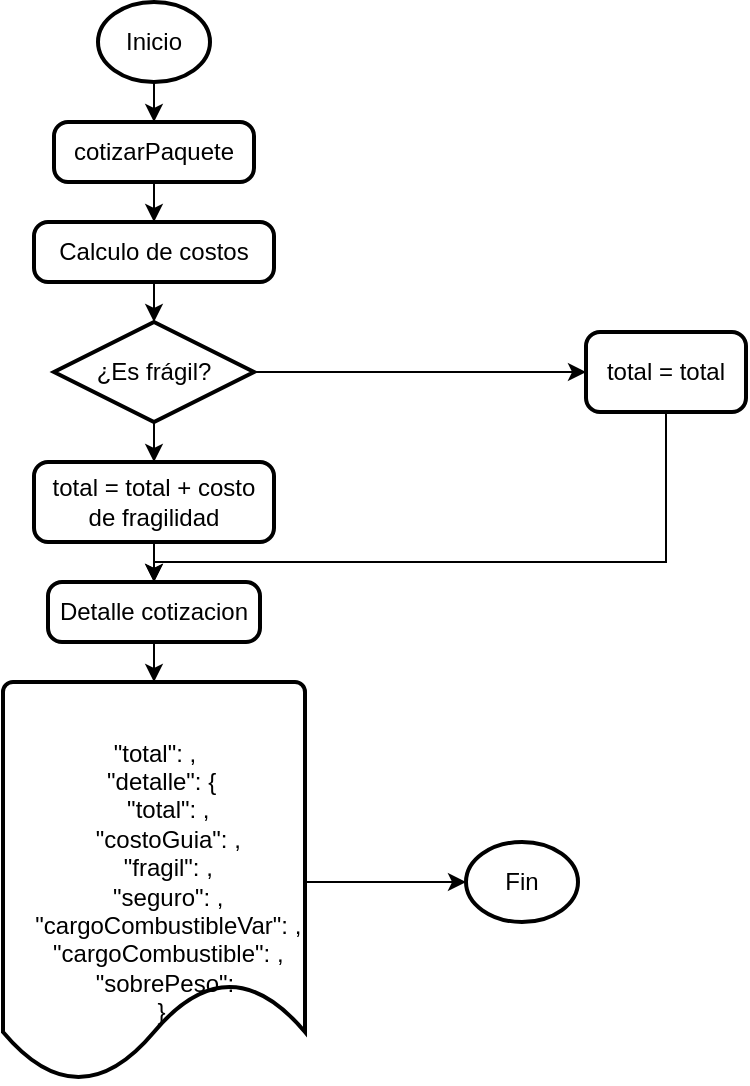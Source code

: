 <mxfile version="24.0.1" type="github">
  <diagram id="C5RBs43oDa-KdzZeNtuy" name="Page-1">
    <mxGraphModel dx="954" dy="600" grid="1" gridSize="10" guides="1" tooltips="1" connect="1" arrows="1" fold="1" page="1" pageScale="1" pageWidth="827" pageHeight="1169" math="0" shadow="0">
      <root>
        <mxCell id="WIyWlLk6GJQsqaUBKTNV-0" />
        <mxCell id="WIyWlLk6GJQsqaUBKTNV-1" parent="WIyWlLk6GJQsqaUBKTNV-0" />
        <mxCell id="q8oK_Sy_ORf_mRLsfRXt-8" style="edgeStyle=orthogonalEdgeStyle;rounded=0;orthogonalLoop=1;jettySize=auto;html=1;exitX=0.5;exitY=1;exitDx=0;exitDy=0;exitPerimeter=0;entryX=0.5;entryY=0;entryDx=0;entryDy=0;" edge="1" parent="WIyWlLk6GJQsqaUBKTNV-1" source="q8oK_Sy_ORf_mRLsfRXt-0" target="q8oK_Sy_ORf_mRLsfRXt-2">
          <mxGeometry relative="1" as="geometry" />
        </mxCell>
        <mxCell id="q8oK_Sy_ORf_mRLsfRXt-0" value="Inicio" style="strokeWidth=2;html=1;shape=mxgraph.flowchart.start_1;whiteSpace=wrap;" vertex="1" parent="WIyWlLk6GJQsqaUBKTNV-1">
          <mxGeometry x="386" y="10" width="56" height="40" as="geometry" />
        </mxCell>
        <mxCell id="q8oK_Sy_ORf_mRLsfRXt-1" value="Fin" style="strokeWidth=2;html=1;shape=mxgraph.flowchart.start_1;whiteSpace=wrap;" vertex="1" parent="WIyWlLk6GJQsqaUBKTNV-1">
          <mxGeometry x="570" y="430" width="56" height="40" as="geometry" />
        </mxCell>
        <mxCell id="q8oK_Sy_ORf_mRLsfRXt-9" style="edgeStyle=orthogonalEdgeStyle;rounded=0;orthogonalLoop=1;jettySize=auto;html=1;exitX=0.5;exitY=1;exitDx=0;exitDy=0;entryX=0.5;entryY=0;entryDx=0;entryDy=0;" edge="1" parent="WIyWlLk6GJQsqaUBKTNV-1" source="q8oK_Sy_ORf_mRLsfRXt-2" target="q8oK_Sy_ORf_mRLsfRXt-3">
          <mxGeometry relative="1" as="geometry" />
        </mxCell>
        <mxCell id="q8oK_Sy_ORf_mRLsfRXt-2" value="cotizarPaquete" style="rounded=1;whiteSpace=wrap;html=1;absoluteArcSize=1;arcSize=14;strokeWidth=2;" vertex="1" parent="WIyWlLk6GJQsqaUBKTNV-1">
          <mxGeometry x="364" y="70" width="100" height="30" as="geometry" />
        </mxCell>
        <mxCell id="q8oK_Sy_ORf_mRLsfRXt-3" value="Calculo de costos" style="rounded=1;whiteSpace=wrap;html=1;absoluteArcSize=1;arcSize=14;strokeWidth=2;" vertex="1" parent="WIyWlLk6GJQsqaUBKTNV-1">
          <mxGeometry x="354" y="120" width="120" height="30" as="geometry" />
        </mxCell>
        <mxCell id="q8oK_Sy_ORf_mRLsfRXt-11" style="edgeStyle=orthogonalEdgeStyle;rounded=0;orthogonalLoop=1;jettySize=auto;html=1;exitX=0.5;exitY=1;exitDx=0;exitDy=0;exitPerimeter=0;entryX=0.5;entryY=0;entryDx=0;entryDy=0;" edge="1" parent="WIyWlLk6GJQsqaUBKTNV-1" source="q8oK_Sy_ORf_mRLsfRXt-4" target="q8oK_Sy_ORf_mRLsfRXt-5">
          <mxGeometry relative="1" as="geometry" />
        </mxCell>
        <mxCell id="q8oK_Sy_ORf_mRLsfRXt-13" style="edgeStyle=orthogonalEdgeStyle;rounded=0;orthogonalLoop=1;jettySize=auto;html=1;exitX=1;exitY=0.5;exitDx=0;exitDy=0;exitPerimeter=0;entryX=0;entryY=0.5;entryDx=0;entryDy=0;" edge="1" parent="WIyWlLk6GJQsqaUBKTNV-1" source="q8oK_Sy_ORf_mRLsfRXt-4" target="q8oK_Sy_ORf_mRLsfRXt-6">
          <mxGeometry relative="1" as="geometry" />
        </mxCell>
        <mxCell id="q8oK_Sy_ORf_mRLsfRXt-4" value="¿Es frágil?" style="strokeWidth=2;html=1;shape=mxgraph.flowchart.decision;whiteSpace=wrap;" vertex="1" parent="WIyWlLk6GJQsqaUBKTNV-1">
          <mxGeometry x="364" y="170" width="100" height="50" as="geometry" />
        </mxCell>
        <mxCell id="q8oK_Sy_ORf_mRLsfRXt-12" style="edgeStyle=orthogonalEdgeStyle;rounded=0;orthogonalLoop=1;jettySize=auto;html=1;exitX=0.5;exitY=1;exitDx=0;exitDy=0;entryX=0.5;entryY=0;entryDx=0;entryDy=0;" edge="1" parent="WIyWlLk6GJQsqaUBKTNV-1" source="q8oK_Sy_ORf_mRLsfRXt-5" target="q8oK_Sy_ORf_mRLsfRXt-7">
          <mxGeometry relative="1" as="geometry" />
        </mxCell>
        <mxCell id="q8oK_Sy_ORf_mRLsfRXt-5" value="total = total + costo de fragilidad" style="rounded=1;whiteSpace=wrap;html=1;absoluteArcSize=1;arcSize=14;strokeWidth=2;" vertex="1" parent="WIyWlLk6GJQsqaUBKTNV-1">
          <mxGeometry x="354" y="240" width="120" height="40" as="geometry" />
        </mxCell>
        <mxCell id="q8oK_Sy_ORf_mRLsfRXt-14" style="edgeStyle=orthogonalEdgeStyle;rounded=0;orthogonalLoop=1;jettySize=auto;html=1;exitX=0.5;exitY=1;exitDx=0;exitDy=0;entryX=0.5;entryY=0;entryDx=0;entryDy=0;" edge="1" parent="WIyWlLk6GJQsqaUBKTNV-1" source="q8oK_Sy_ORf_mRLsfRXt-6" target="q8oK_Sy_ORf_mRLsfRXt-7">
          <mxGeometry relative="1" as="geometry">
            <Array as="points">
              <mxPoint x="670" y="290" />
              <mxPoint x="414" y="290" />
            </Array>
          </mxGeometry>
        </mxCell>
        <mxCell id="q8oK_Sy_ORf_mRLsfRXt-6" value="total = total" style="rounded=1;whiteSpace=wrap;html=1;absoluteArcSize=1;arcSize=14;strokeWidth=2;" vertex="1" parent="WIyWlLk6GJQsqaUBKTNV-1">
          <mxGeometry x="630" y="175" width="80" height="40" as="geometry" />
        </mxCell>
        <mxCell id="q8oK_Sy_ORf_mRLsfRXt-7" value="Detalle cotizacion" style="rounded=1;whiteSpace=wrap;html=1;absoluteArcSize=1;arcSize=14;strokeWidth=2;" vertex="1" parent="WIyWlLk6GJQsqaUBKTNV-1">
          <mxGeometry x="361" y="300" width="106" height="30" as="geometry" />
        </mxCell>
        <mxCell id="q8oK_Sy_ORf_mRLsfRXt-10" style="edgeStyle=orthogonalEdgeStyle;rounded=0;orthogonalLoop=1;jettySize=auto;html=1;exitX=0.5;exitY=1;exitDx=0;exitDy=0;entryX=0.5;entryY=0;entryDx=0;entryDy=0;entryPerimeter=0;" edge="1" parent="WIyWlLk6GJQsqaUBKTNV-1" source="q8oK_Sy_ORf_mRLsfRXt-3" target="q8oK_Sy_ORf_mRLsfRXt-4">
          <mxGeometry relative="1" as="geometry" />
        </mxCell>
        <mxCell id="q8oK_Sy_ORf_mRLsfRXt-15" value="&lt;div style=&quot;line-height: 120%;&quot;&gt;&lt;span style=&quot;background-color: initial;&quot;&gt;&quot;total&quot;: ,&lt;/span&gt;&lt;br&gt;&lt;/div&gt;&lt;div style=&quot;line-height: 120%;&quot;&gt;&amp;nbsp; &quot;detalle&quot;: {&lt;/div&gt;&lt;div style=&quot;line-height: 120%;&quot;&gt;&amp;nbsp; &amp;nbsp; &quot;total&quot;: ,&lt;/div&gt;&lt;div style=&quot;line-height: 120%;&quot;&gt;&amp;nbsp; &amp;nbsp; &quot;costoGuia&quot;: ,&lt;/div&gt;&lt;div style=&quot;line-height: 120%;&quot;&gt;&amp;nbsp; &amp;nbsp; &quot;fragil&quot;: ,&lt;/div&gt;&lt;div style=&quot;line-height: 120%;&quot;&gt;&amp;nbsp; &amp;nbsp; &quot;seguro&quot;: ,&lt;/div&gt;&lt;div style=&quot;line-height: 120%;&quot;&gt;&amp;nbsp; &amp;nbsp; &quot;cargoCombustibleVar&quot;: ,&lt;/div&gt;&lt;div style=&quot;line-height: 120%;&quot;&gt;&amp;nbsp; &amp;nbsp; &quot;cargoCombustible&quot;: ,&lt;/div&gt;&lt;div style=&quot;line-height: 120%;&quot;&gt;&amp;nbsp; &amp;nbsp; &quot;sobrePeso&quot;:&amp;nbsp;&lt;/div&gt;&lt;div style=&quot;line-height: 120%;&quot;&gt;&amp;nbsp; }&lt;/div&gt;" style="strokeWidth=2;html=1;shape=mxgraph.flowchart.document2;whiteSpace=wrap;size=0.25;" vertex="1" parent="WIyWlLk6GJQsqaUBKTNV-1">
          <mxGeometry x="338.5" y="350" width="151" height="200" as="geometry" />
        </mxCell>
        <mxCell id="q8oK_Sy_ORf_mRLsfRXt-16" style="edgeStyle=orthogonalEdgeStyle;rounded=0;orthogonalLoop=1;jettySize=auto;html=1;exitX=0.5;exitY=1;exitDx=0;exitDy=0;entryX=0.5;entryY=0;entryDx=0;entryDy=0;entryPerimeter=0;" edge="1" parent="WIyWlLk6GJQsqaUBKTNV-1" source="q8oK_Sy_ORf_mRLsfRXt-7" target="q8oK_Sy_ORf_mRLsfRXt-15">
          <mxGeometry relative="1" as="geometry" />
        </mxCell>
        <mxCell id="q8oK_Sy_ORf_mRLsfRXt-17" style="edgeStyle=orthogonalEdgeStyle;rounded=0;orthogonalLoop=1;jettySize=auto;html=1;exitX=1;exitY=0.5;exitDx=0;exitDy=0;exitPerimeter=0;entryX=0;entryY=0.5;entryDx=0;entryDy=0;entryPerimeter=0;" edge="1" parent="WIyWlLk6GJQsqaUBKTNV-1" source="q8oK_Sy_ORf_mRLsfRXt-15" target="q8oK_Sy_ORf_mRLsfRXt-1">
          <mxGeometry relative="1" as="geometry" />
        </mxCell>
      </root>
    </mxGraphModel>
  </diagram>
</mxfile>
